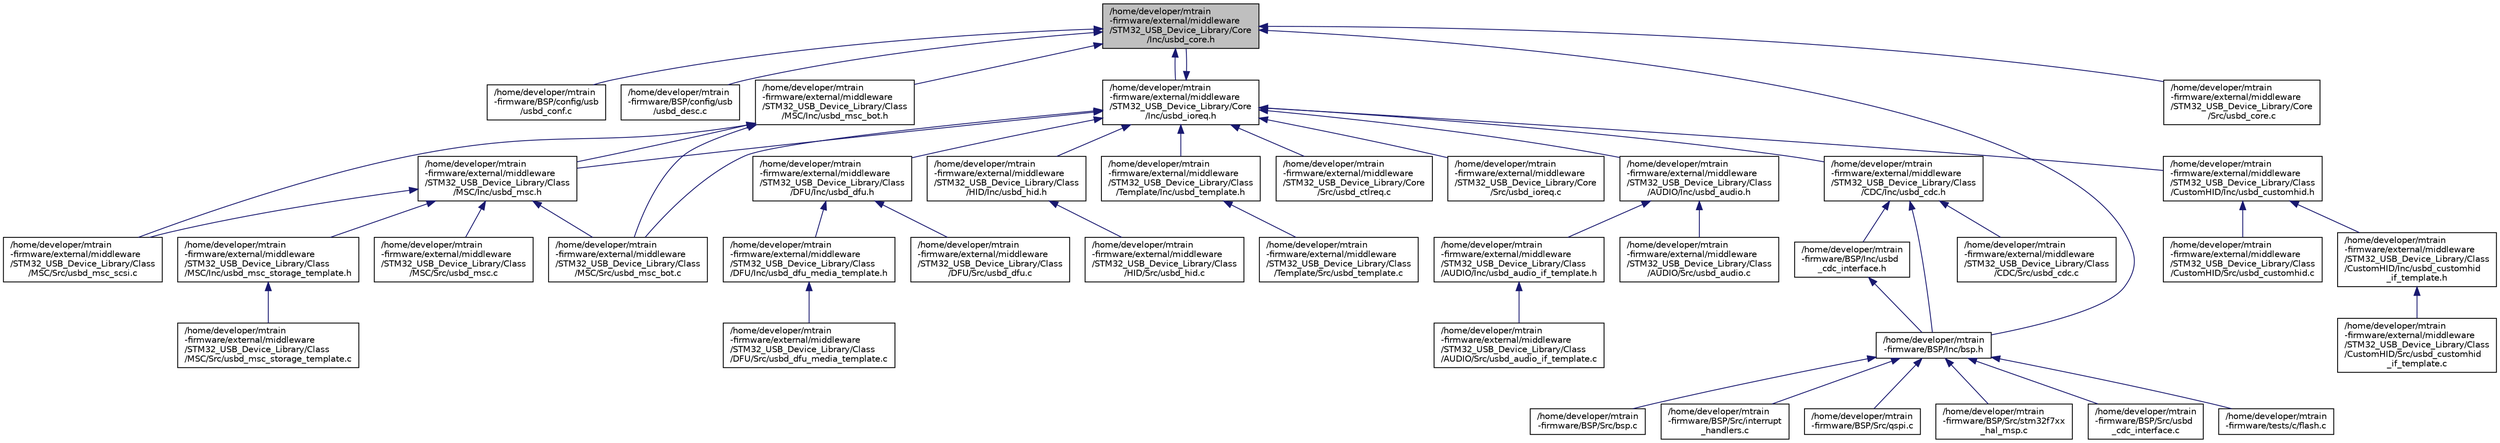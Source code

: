 digraph "/home/developer/mtrain-firmware/external/middleware/STM32_USB_Device_Library/Core/Inc/usbd_core.h"
{
  edge [fontname="Helvetica",fontsize="10",labelfontname="Helvetica",labelfontsize="10"];
  node [fontname="Helvetica",fontsize="10",shape=record];
  Node74 [label="/home/developer/mtrain\l-firmware/external/middleware\l/STM32_USB_Device_Library/Core\l/Inc/usbd_core.h",height=0.2,width=0.4,color="black", fillcolor="grey75", style="filled", fontcolor="black"];
  Node74 -> Node75 [dir="back",color="midnightblue",fontsize="10",style="solid",fontname="Helvetica"];
  Node75 [label="/home/developer/mtrain\l-firmware/BSP/config/usb\l/usbd_conf.c",height=0.2,width=0.4,color="black", fillcolor="white", style="filled",URL="$usbd__conf_8c.html"];
  Node74 -> Node76 [dir="back",color="midnightblue",fontsize="10",style="solid",fontname="Helvetica"];
  Node76 [label="/home/developer/mtrain\l-firmware/BSP/config/usb\l/usbd_desc.c",height=0.2,width=0.4,color="black", fillcolor="white", style="filled",URL="$usbd__desc_8c.html"];
  Node74 -> Node77 [dir="back",color="midnightblue",fontsize="10",style="solid",fontname="Helvetica"];
  Node77 [label="/home/developer/mtrain\l-firmware/BSP/Inc/bsp.h",height=0.2,width=0.4,color="black", fillcolor="white", style="filled",URL="$bsp_8h.html"];
  Node77 -> Node78 [dir="back",color="midnightblue",fontsize="10",style="solid",fontname="Helvetica"];
  Node78 [label="/home/developer/mtrain\l-firmware/BSP/Src/bsp.c",height=0.2,width=0.4,color="black", fillcolor="white", style="filled",URL="$bsp_8c.html"];
  Node77 -> Node79 [dir="back",color="midnightblue",fontsize="10",style="solid",fontname="Helvetica"];
  Node79 [label="/home/developer/mtrain\l-firmware/BSP/Src/interrupt\l_handlers.c",height=0.2,width=0.4,color="black", fillcolor="white", style="filled",URL="$interrupt__handlers_8c.html"];
  Node77 -> Node80 [dir="back",color="midnightblue",fontsize="10",style="solid",fontname="Helvetica"];
  Node80 [label="/home/developer/mtrain\l-firmware/BSP/Src/qspi.c",height=0.2,width=0.4,color="black", fillcolor="white", style="filled",URL="$qspi_8c.html"];
  Node77 -> Node81 [dir="back",color="midnightblue",fontsize="10",style="solid",fontname="Helvetica"];
  Node81 [label="/home/developer/mtrain\l-firmware/BSP/Src/stm32f7xx\l_hal_msp.c",height=0.2,width=0.4,color="black", fillcolor="white", style="filled",URL="$stm32f7xx__hal__msp_8c.html"];
  Node77 -> Node82 [dir="back",color="midnightblue",fontsize="10",style="solid",fontname="Helvetica"];
  Node82 [label="/home/developer/mtrain\l-firmware/BSP/Src/usbd\l_cdc_interface.c",height=0.2,width=0.4,color="black", fillcolor="white", style="filled",URL="$usbd__cdc__interface_8c.html"];
  Node77 -> Node83 [dir="back",color="midnightblue",fontsize="10",style="solid",fontname="Helvetica"];
  Node83 [label="/home/developer/mtrain\l-firmware/tests/c/flash.c",height=0.2,width=0.4,color="black", fillcolor="white", style="filled",URL="$flash_8c.html"];
  Node74 -> Node84 [dir="back",color="midnightblue",fontsize="10",style="solid",fontname="Helvetica"];
  Node84 [label="/home/developer/mtrain\l-firmware/external/middleware\l/STM32_USB_Device_Library/Class\l/MSC/Inc/usbd_msc_bot.h",height=0.2,width=0.4,color="black", fillcolor="white", style="filled",URL="$usbd__msc__bot_8h.html",tooltip="Header for the usbd_msc_bot.c file. "];
  Node84 -> Node85 [dir="back",color="midnightblue",fontsize="10",style="solid",fontname="Helvetica"];
  Node85 [label="/home/developer/mtrain\l-firmware/external/middleware\l/STM32_USB_Device_Library/Class\l/MSC/Inc/usbd_msc.h",height=0.2,width=0.4,color="black", fillcolor="white", style="filled",URL="$usbd__msc_8h.html",tooltip="Header for the usbd_msc.c file. "];
  Node85 -> Node86 [dir="back",color="midnightblue",fontsize="10",style="solid",fontname="Helvetica"];
  Node86 [label="/home/developer/mtrain\l-firmware/external/middleware\l/STM32_USB_Device_Library/Class\l/MSC/Inc/usbd_msc_storage_template.h",height=0.2,width=0.4,color="black", fillcolor="white", style="filled",URL="$usbd__msc__storage__template_8h.html"];
  Node86 -> Node87 [dir="back",color="midnightblue",fontsize="10",style="solid",fontname="Helvetica"];
  Node87 [label="/home/developer/mtrain\l-firmware/external/middleware\l/STM32_USB_Device_Library/Class\l/MSC/Src/usbd_msc_storage_template.c",height=0.2,width=0.4,color="black", fillcolor="white", style="filled",URL="$usbd__msc__storage__template_8c.html",tooltip="Memory management layer. "];
  Node85 -> Node88 [dir="back",color="midnightblue",fontsize="10",style="solid",fontname="Helvetica"];
  Node88 [label="/home/developer/mtrain\l-firmware/external/middleware\l/STM32_USB_Device_Library/Class\l/MSC/Src/usbd_msc.c",height=0.2,width=0.4,color="black", fillcolor="white", style="filled",URL="$usbd__msc_8c.html",tooltip="This file provides all the MSC core functions. "];
  Node85 -> Node89 [dir="back",color="midnightblue",fontsize="10",style="solid",fontname="Helvetica"];
  Node89 [label="/home/developer/mtrain\l-firmware/external/middleware\l/STM32_USB_Device_Library/Class\l/MSC/Src/usbd_msc_bot.c",height=0.2,width=0.4,color="black", fillcolor="white", style="filled",URL="$usbd__msc__bot_8c.html",tooltip="This file provides all the BOT protocol core functions. "];
  Node85 -> Node90 [dir="back",color="midnightblue",fontsize="10",style="solid",fontname="Helvetica"];
  Node90 [label="/home/developer/mtrain\l-firmware/external/middleware\l/STM32_USB_Device_Library/Class\l/MSC/Src/usbd_msc_scsi.c",height=0.2,width=0.4,color="black", fillcolor="white", style="filled",URL="$usbd__msc__scsi_8c.html",tooltip="This file provides all the USBD SCSI layer functions. "];
  Node84 -> Node89 [dir="back",color="midnightblue",fontsize="10",style="solid",fontname="Helvetica"];
  Node84 -> Node90 [dir="back",color="midnightblue",fontsize="10",style="solid",fontname="Helvetica"];
  Node74 -> Node91 [dir="back",color="midnightblue",fontsize="10",style="solid",fontname="Helvetica"];
  Node91 [label="/home/developer/mtrain\l-firmware/external/middleware\l/STM32_USB_Device_Library/Core\l/Inc/usbd_ioreq.h",height=0.2,width=0.4,color="black", fillcolor="white", style="filled",URL="$usbd__ioreq_8h.html",tooltip="Header file for the usbd_ioreq.c file. "];
  Node91 -> Node92 [dir="back",color="midnightblue",fontsize="10",style="solid",fontname="Helvetica"];
  Node92 [label="/home/developer/mtrain\l-firmware/external/middleware\l/STM32_USB_Device_Library/Class\l/AUDIO/Inc/usbd_audio.h",height=0.2,width=0.4,color="black", fillcolor="white", style="filled",URL="$usbd__audio_8h.html",tooltip="header file for the usbd_audio.c file. "];
  Node92 -> Node93 [dir="back",color="midnightblue",fontsize="10",style="solid",fontname="Helvetica"];
  Node93 [label="/home/developer/mtrain\l-firmware/external/middleware\l/STM32_USB_Device_Library/Class\l/AUDIO/Inc/usbd_audio_if_template.h",height=0.2,width=0.4,color="black", fillcolor="white", style="filled",URL="$usbd__audio__if__template_8h.html",tooltip="Header for usbd_audio_if_template.c file. "];
  Node93 -> Node94 [dir="back",color="midnightblue",fontsize="10",style="solid",fontname="Helvetica"];
  Node94 [label="/home/developer/mtrain\l-firmware/external/middleware\l/STM32_USB_Device_Library/Class\l/AUDIO/Src/usbd_audio_if_template.c",height=0.2,width=0.4,color="black", fillcolor="white", style="filled",URL="$usbd__audio__if__template_8c.html"];
  Node92 -> Node95 [dir="back",color="midnightblue",fontsize="10",style="solid",fontname="Helvetica"];
  Node95 [label="/home/developer/mtrain\l-firmware/external/middleware\l/STM32_USB_Device_Library/Class\l/AUDIO/Src/usbd_audio.c",height=0.2,width=0.4,color="black", fillcolor="white", style="filled",URL="$usbd__audio_8c.html",tooltip="This file provides the Audio core functions. "];
  Node91 -> Node96 [dir="back",color="midnightblue",fontsize="10",style="solid",fontname="Helvetica"];
  Node96 [label="/home/developer/mtrain\l-firmware/external/middleware\l/STM32_USB_Device_Library/Class\l/CDC/Inc/usbd_cdc.h",height=0.2,width=0.4,color="black", fillcolor="white", style="filled",URL="$usbd__cdc_8h.html",tooltip="header file for the usbd_cdc.c file. "];
  Node96 -> Node77 [dir="back",color="midnightblue",fontsize="10",style="solid",fontname="Helvetica"];
  Node96 -> Node97 [dir="back",color="midnightblue",fontsize="10",style="solid",fontname="Helvetica"];
  Node97 [label="/home/developer/mtrain\l-firmware/BSP/Inc/usbd\l_cdc_interface.h",height=0.2,width=0.4,color="black", fillcolor="white", style="filled",URL="$usbd__cdc__interface_8h.html"];
  Node97 -> Node77 [dir="back",color="midnightblue",fontsize="10",style="solid",fontname="Helvetica"];
  Node96 -> Node98 [dir="back",color="midnightblue",fontsize="10",style="solid",fontname="Helvetica"];
  Node98 [label="/home/developer/mtrain\l-firmware/external/middleware\l/STM32_USB_Device_Library/Class\l/CDC/Src/usbd_cdc.c",height=0.2,width=0.4,color="black", fillcolor="white", style="filled",URL="$usbd__cdc_8c.html",tooltip="This file provides the high layer firmware functions to manage the following functionalities of the U..."];
  Node91 -> Node99 [dir="back",color="midnightblue",fontsize="10",style="solid",fontname="Helvetica"];
  Node99 [label="/home/developer/mtrain\l-firmware/external/middleware\l/STM32_USB_Device_Library/Class\l/CustomHID/Inc/usbd_customhid.h",height=0.2,width=0.4,color="black", fillcolor="white", style="filled",URL="$usbd__customhid_8h.html",tooltip="header file for the usbd_customhid.c file. "];
  Node99 -> Node100 [dir="back",color="midnightblue",fontsize="10",style="solid",fontname="Helvetica"];
  Node100 [label="/home/developer/mtrain\l-firmware/external/middleware\l/STM32_USB_Device_Library/Class\l/CustomHID/Inc/usbd_customhid\l_if_template.h",height=0.2,width=0.4,color="black", fillcolor="white", style="filled",URL="$usbd__customhid__if__template_8h.html",tooltip="Header for usbd_customhid_if_template.c file. "];
  Node100 -> Node101 [dir="back",color="midnightblue",fontsize="10",style="solid",fontname="Helvetica"];
  Node101 [label="/home/developer/mtrain\l-firmware/external/middleware\l/STM32_USB_Device_Library/Class\l/CustomHID/Src/usbd_customhid\l_if_template.c",height=0.2,width=0.4,color="black", fillcolor="white", style="filled",URL="$usbd__customhid__if__template_8c.html",tooltip="USB Device Custom HID interface file. This template should be copied to the user folder, renamed and customized following user needs. "];
  Node99 -> Node102 [dir="back",color="midnightblue",fontsize="10",style="solid",fontname="Helvetica"];
  Node102 [label="/home/developer/mtrain\l-firmware/external/middleware\l/STM32_USB_Device_Library/Class\l/CustomHID/Src/usbd_customhid.c",height=0.2,width=0.4,color="black", fillcolor="white", style="filled",URL="$usbd__customhid_8c.html",tooltip="This file provides the CUSTOM_HID core functions. "];
  Node91 -> Node103 [dir="back",color="midnightblue",fontsize="10",style="solid",fontname="Helvetica"];
  Node103 [label="/home/developer/mtrain\l-firmware/external/middleware\l/STM32_USB_Device_Library/Class\l/DFU/Inc/usbd_dfu.h",height=0.2,width=0.4,color="black", fillcolor="white", style="filled",URL="$usbd__dfu_8h.html",tooltip="Header file for the usbd_dfu.c file. "];
  Node103 -> Node104 [dir="back",color="midnightblue",fontsize="10",style="solid",fontname="Helvetica"];
  Node104 [label="/home/developer/mtrain\l-firmware/external/middleware\l/STM32_USB_Device_Library/Class\l/DFU/Inc/usbd_dfu_media_template.h",height=0.2,width=0.4,color="black", fillcolor="white", style="filled",URL="$usbd__dfu__media__template_8h.html",tooltip="header file for the usbd_dfu_media_template.c file "];
  Node104 -> Node105 [dir="back",color="midnightblue",fontsize="10",style="solid",fontname="Helvetica"];
  Node105 [label="/home/developer/mtrain\l-firmware/external/middleware\l/STM32_USB_Device_Library/Class\l/DFU/Src/usbd_dfu_media_template.c",height=0.2,width=0.4,color="black", fillcolor="white", style="filled",URL="$usbd__dfu__media__template_8c.html",tooltip="Memory management layer. "];
  Node103 -> Node106 [dir="back",color="midnightblue",fontsize="10",style="solid",fontname="Helvetica"];
  Node106 [label="/home/developer/mtrain\l-firmware/external/middleware\l/STM32_USB_Device_Library/Class\l/DFU/Src/usbd_dfu.c",height=0.2,width=0.4,color="black", fillcolor="white", style="filled",URL="$usbd__dfu_8c.html",tooltip="This file provides the DFU core functions. "];
  Node91 -> Node107 [dir="back",color="midnightblue",fontsize="10",style="solid",fontname="Helvetica"];
  Node107 [label="/home/developer/mtrain\l-firmware/external/middleware\l/STM32_USB_Device_Library/Class\l/HID/Inc/usbd_hid.h",height=0.2,width=0.4,color="black", fillcolor="white", style="filled",URL="$usbd__hid_8h.html",tooltip="Header file for the usbd_hid_core.c file. "];
  Node107 -> Node108 [dir="back",color="midnightblue",fontsize="10",style="solid",fontname="Helvetica"];
  Node108 [label="/home/developer/mtrain\l-firmware/external/middleware\l/STM32_USB_Device_Library/Class\l/HID/Src/usbd_hid.c",height=0.2,width=0.4,color="black", fillcolor="white", style="filled",URL="$usbd__hid_8c.html",tooltip="This file provides the HID core functions. "];
  Node91 -> Node85 [dir="back",color="midnightblue",fontsize="10",style="solid",fontname="Helvetica"];
  Node91 -> Node89 [dir="back",color="midnightblue",fontsize="10",style="solid",fontname="Helvetica"];
  Node91 -> Node109 [dir="back",color="midnightblue",fontsize="10",style="solid",fontname="Helvetica"];
  Node109 [label="/home/developer/mtrain\l-firmware/external/middleware\l/STM32_USB_Device_Library/Class\l/Template/Inc/usbd_template.h",height=0.2,width=0.4,color="black", fillcolor="white", style="filled",URL="$usbd__template_8h.html"];
  Node109 -> Node110 [dir="back",color="midnightblue",fontsize="10",style="solid",fontname="Helvetica"];
  Node110 [label="/home/developer/mtrain\l-firmware/external/middleware\l/STM32_USB_Device_Library/Class\l/Template/Src/usbd_template.c",height=0.2,width=0.4,color="black", fillcolor="white", style="filled",URL="$usbd__template_8c.html",tooltip="This file provides the HID core functions. "];
  Node91 -> Node74 [dir="back",color="midnightblue",fontsize="10",style="solid",fontname="Helvetica"];
  Node91 -> Node111 [dir="back",color="midnightblue",fontsize="10",style="solid",fontname="Helvetica"];
  Node111 [label="/home/developer/mtrain\l-firmware/external/middleware\l/STM32_USB_Device_Library/Core\l/Src/usbd_ctlreq.c",height=0.2,width=0.4,color="black", fillcolor="white", style="filled",URL="$usbd__ctlreq_8c.html"];
  Node91 -> Node112 [dir="back",color="midnightblue",fontsize="10",style="solid",fontname="Helvetica"];
  Node112 [label="/home/developer/mtrain\l-firmware/external/middleware\l/STM32_USB_Device_Library/Core\l/Src/usbd_ioreq.c",height=0.2,width=0.4,color="black", fillcolor="white", style="filled",URL="$usbd__ioreq_8c.html",tooltip="This file provides the IO requests APIs for control endpoints. "];
  Node74 -> Node113 [dir="back",color="midnightblue",fontsize="10",style="solid",fontname="Helvetica"];
  Node113 [label="/home/developer/mtrain\l-firmware/external/middleware\l/STM32_USB_Device_Library/Core\l/Src/usbd_core.c",height=0.2,width=0.4,color="black", fillcolor="white", style="filled",URL="$usbd__core_8c.html",tooltip="This file provides all the USBD core functions. "];
}
